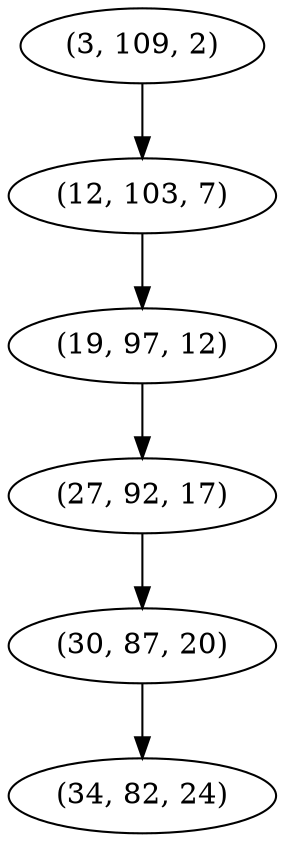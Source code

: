 digraph tree {
    "(3, 109, 2)";
    "(12, 103, 7)";
    "(19, 97, 12)";
    "(27, 92, 17)";
    "(30, 87, 20)";
    "(34, 82, 24)";
    "(3, 109, 2)" -> "(12, 103, 7)";
    "(12, 103, 7)" -> "(19, 97, 12)";
    "(19, 97, 12)" -> "(27, 92, 17)";
    "(27, 92, 17)" -> "(30, 87, 20)";
    "(30, 87, 20)" -> "(34, 82, 24)";
}
